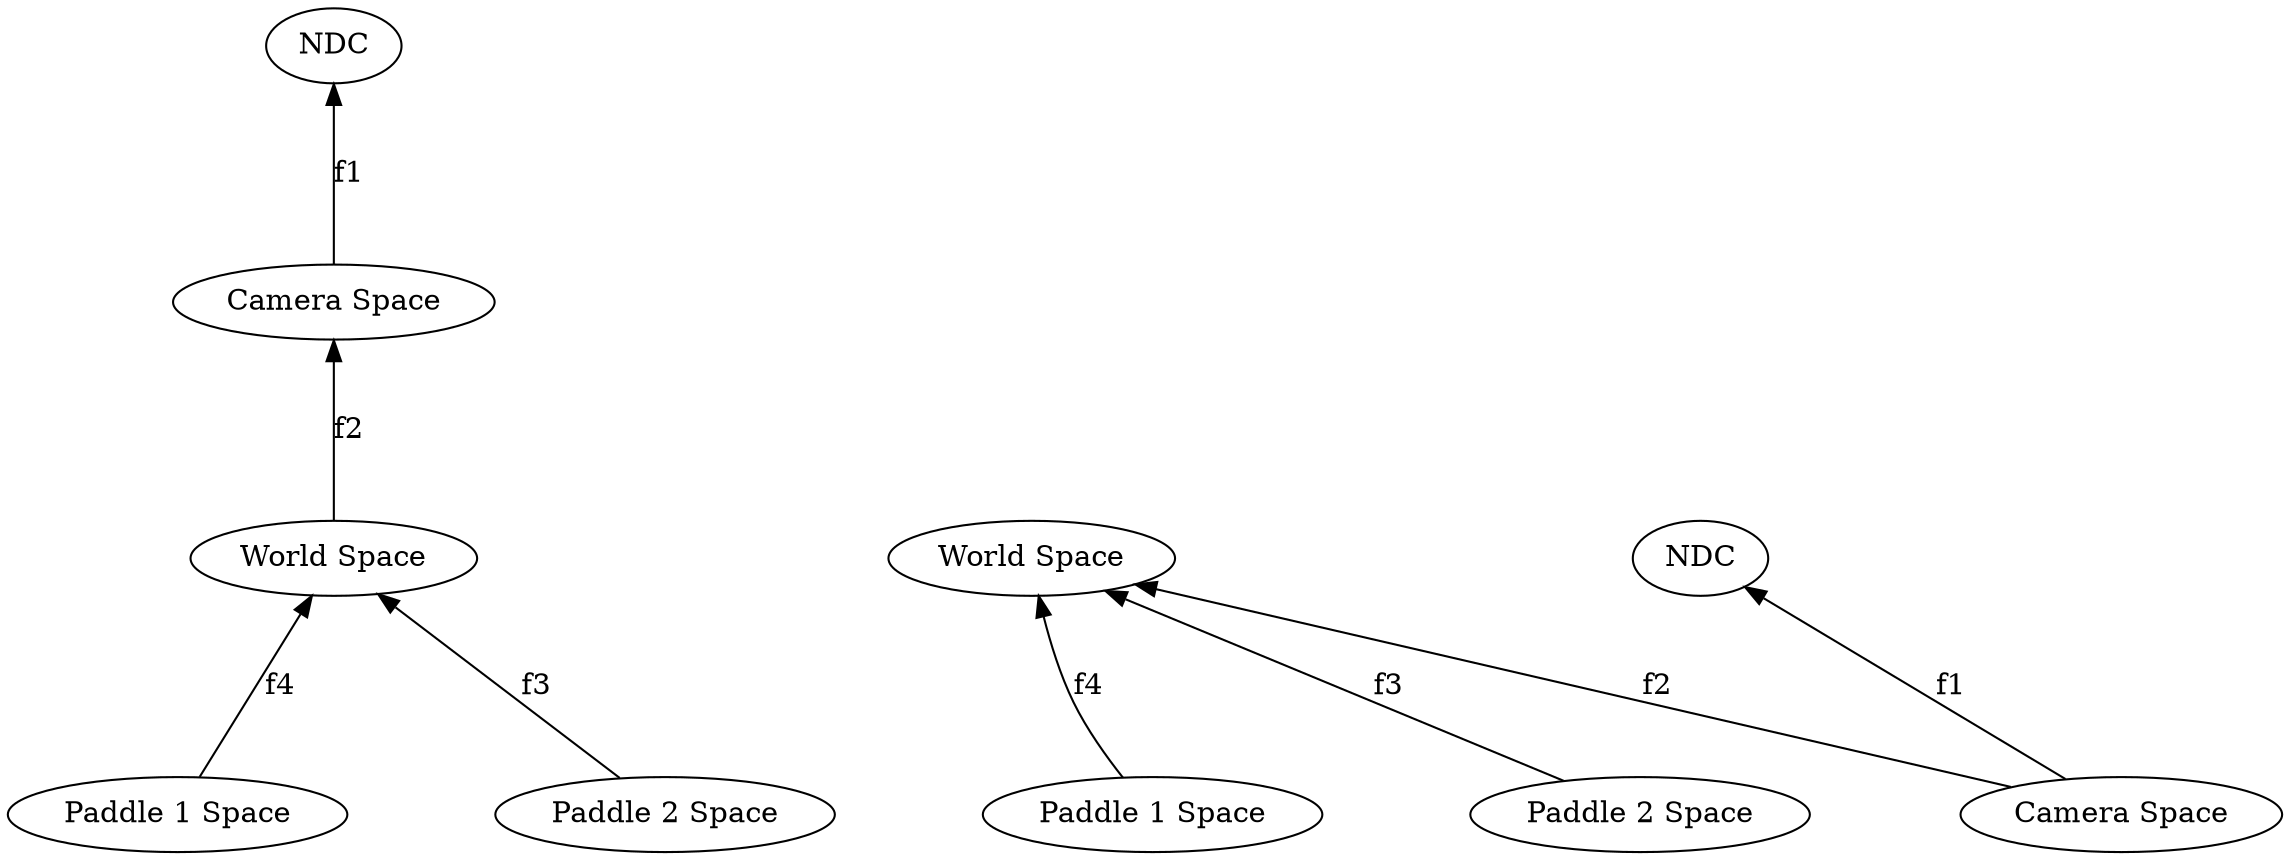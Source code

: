 digraph {
    rankdir="BT"
    nodesep=1
    ranksep=1
    "Paddle 1 Space" -> "World Space"[label="f4",weight="0.2"];
    "Paddle 2 Space" -> "World Space"[label="f3",weight="0.2"];
    "World Space" -> "Camera Space" [label="f2",weight="0.2"];
    "Camera Space" -> "NDC" [label="f1",weight="0.2"];
    p1 [label = "Paddle 1 Space"];
    p2 [label = "Paddle 2 Space"] ;
    cs [label = "Camera Space"];
    ws [label = "World Space"];
    ndc [label = "NDC"];
    p1 -> ws  [label="f4",weight="0.2"];
    p2 -> ws [label="f3",weight="0.2"];
    cs -> ws [label="f2",weight="0.2"];
    cs -> ndc [label="f1",weight="0.2"];
}
